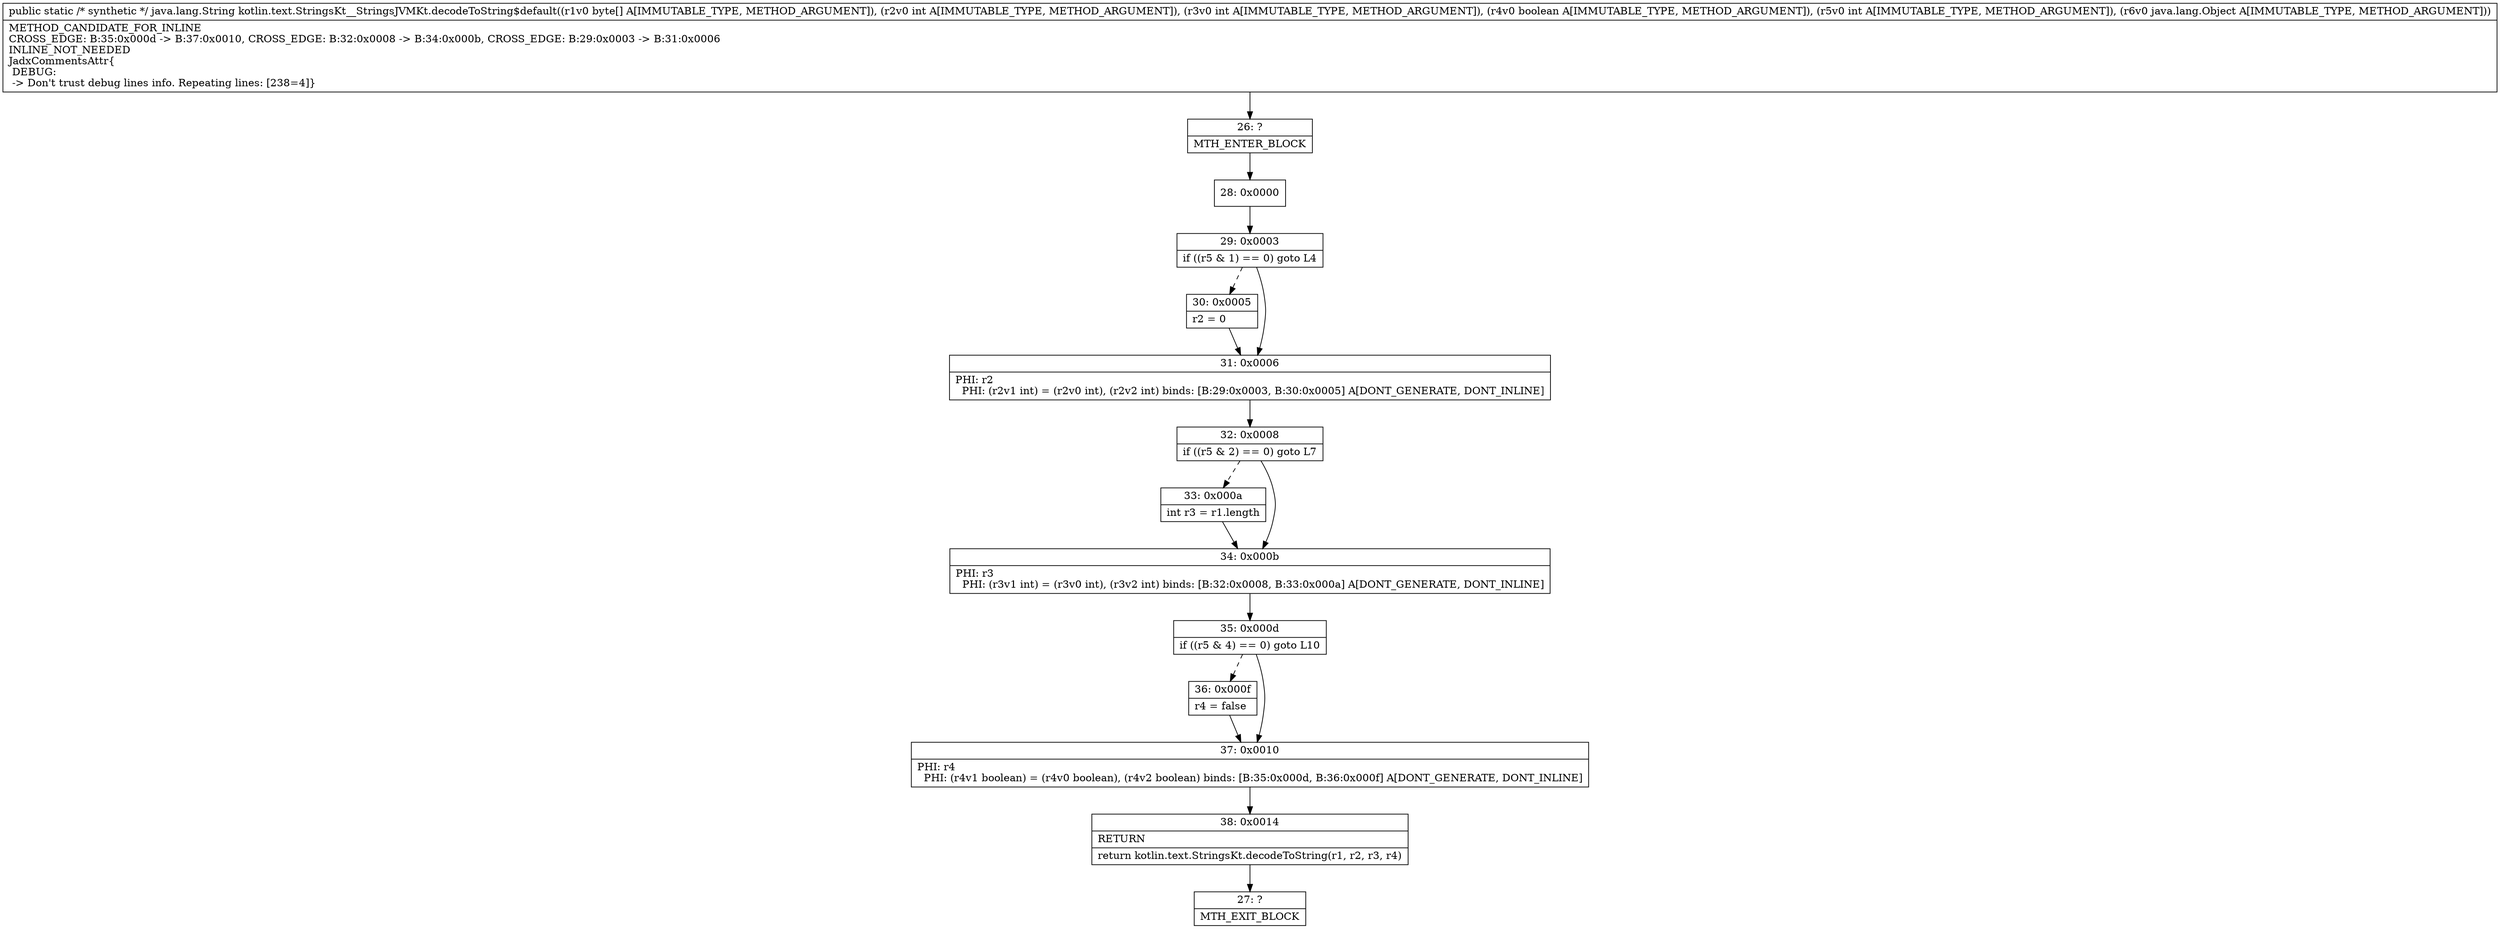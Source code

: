 digraph "CFG forkotlin.text.StringsKt__StringsJVMKt.decodeToString$default([BIIZILjava\/lang\/Object;)Ljava\/lang\/String;" {
Node_26 [shape=record,label="{26\:\ ?|MTH_ENTER_BLOCK\l}"];
Node_28 [shape=record,label="{28\:\ 0x0000}"];
Node_29 [shape=record,label="{29\:\ 0x0003|if ((r5 & 1) == 0) goto L4\l}"];
Node_30 [shape=record,label="{30\:\ 0x0005|r2 = 0\l}"];
Node_31 [shape=record,label="{31\:\ 0x0006|PHI: r2 \l  PHI: (r2v1 int) = (r2v0 int), (r2v2 int) binds: [B:29:0x0003, B:30:0x0005] A[DONT_GENERATE, DONT_INLINE]\l}"];
Node_32 [shape=record,label="{32\:\ 0x0008|if ((r5 & 2) == 0) goto L7\l}"];
Node_33 [shape=record,label="{33\:\ 0x000a|int r3 = r1.length\l}"];
Node_34 [shape=record,label="{34\:\ 0x000b|PHI: r3 \l  PHI: (r3v1 int) = (r3v0 int), (r3v2 int) binds: [B:32:0x0008, B:33:0x000a] A[DONT_GENERATE, DONT_INLINE]\l}"];
Node_35 [shape=record,label="{35\:\ 0x000d|if ((r5 & 4) == 0) goto L10\l}"];
Node_36 [shape=record,label="{36\:\ 0x000f|r4 = false\l}"];
Node_37 [shape=record,label="{37\:\ 0x0010|PHI: r4 \l  PHI: (r4v1 boolean) = (r4v0 boolean), (r4v2 boolean) binds: [B:35:0x000d, B:36:0x000f] A[DONT_GENERATE, DONT_INLINE]\l}"];
Node_38 [shape=record,label="{38\:\ 0x0014|RETURN\l|return kotlin.text.StringsKt.decodeToString(r1, r2, r3, r4)\l}"];
Node_27 [shape=record,label="{27\:\ ?|MTH_EXIT_BLOCK\l}"];
MethodNode[shape=record,label="{public static \/* synthetic *\/ java.lang.String kotlin.text.StringsKt__StringsJVMKt.decodeToString$default((r1v0 byte[] A[IMMUTABLE_TYPE, METHOD_ARGUMENT]), (r2v0 int A[IMMUTABLE_TYPE, METHOD_ARGUMENT]), (r3v0 int A[IMMUTABLE_TYPE, METHOD_ARGUMENT]), (r4v0 boolean A[IMMUTABLE_TYPE, METHOD_ARGUMENT]), (r5v0 int A[IMMUTABLE_TYPE, METHOD_ARGUMENT]), (r6v0 java.lang.Object A[IMMUTABLE_TYPE, METHOD_ARGUMENT]))  | METHOD_CANDIDATE_FOR_INLINE\lCROSS_EDGE: B:35:0x000d \-\> B:37:0x0010, CROSS_EDGE: B:32:0x0008 \-\> B:34:0x000b, CROSS_EDGE: B:29:0x0003 \-\> B:31:0x0006\lINLINE_NOT_NEEDED\lJadxCommentsAttr\{\l DEBUG: \l \-\> Don't trust debug lines info. Repeating lines: [238=4]\}\l}"];
MethodNode -> Node_26;Node_26 -> Node_28;
Node_28 -> Node_29;
Node_29 -> Node_30[style=dashed];
Node_29 -> Node_31;
Node_30 -> Node_31;
Node_31 -> Node_32;
Node_32 -> Node_33[style=dashed];
Node_32 -> Node_34;
Node_33 -> Node_34;
Node_34 -> Node_35;
Node_35 -> Node_36[style=dashed];
Node_35 -> Node_37;
Node_36 -> Node_37;
Node_37 -> Node_38;
Node_38 -> Node_27;
}

